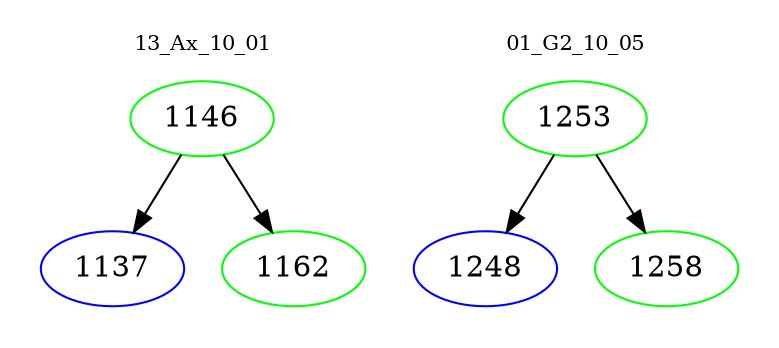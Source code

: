 digraph{
subgraph cluster_0 {
color = white
label = "13_Ax_10_01";
fontsize=10;
T0_1146 [label="1146", color="green"]
T0_1146 -> T0_1137 [color="black"]
T0_1137 [label="1137", color="blue"]
T0_1146 -> T0_1162 [color="black"]
T0_1162 [label="1162", color="green"]
}
subgraph cluster_1 {
color = white
label = "01_G2_10_05";
fontsize=10;
T1_1253 [label="1253", color="green"]
T1_1253 -> T1_1248 [color="black"]
T1_1248 [label="1248", color="blue"]
T1_1253 -> T1_1258 [color="black"]
T1_1258 [label="1258", color="green"]
}
}
